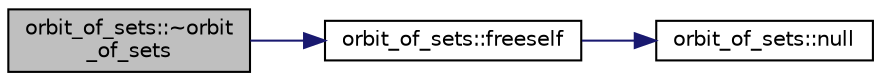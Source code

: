 digraph "orbit_of_sets::~orbit_of_sets"
{
  edge [fontname="Helvetica",fontsize="10",labelfontname="Helvetica",labelfontsize="10"];
  node [fontname="Helvetica",fontsize="10",shape=record];
  rankdir="LR";
  Node3 [label="orbit_of_sets::~orbit\l_of_sets",height=0.2,width=0.4,color="black", fillcolor="grey75", style="filled", fontcolor="black"];
  Node3 -> Node4 [color="midnightblue",fontsize="10",style="solid",fontname="Helvetica"];
  Node4 [label="orbit_of_sets::freeself",height=0.2,width=0.4,color="black", fillcolor="white", style="filled",URL="$d5/da0/classorbit__of__sets.html#ac6693562d7a5f19aa3cedba4ca6c5414"];
  Node4 -> Node5 [color="midnightblue",fontsize="10",style="solid",fontname="Helvetica"];
  Node5 [label="orbit_of_sets::null",height=0.2,width=0.4,color="black", fillcolor="white", style="filled",URL="$d5/da0/classorbit__of__sets.html#a215cd3b2386ca2d4bda2e2cb9a9a04ff"];
}
